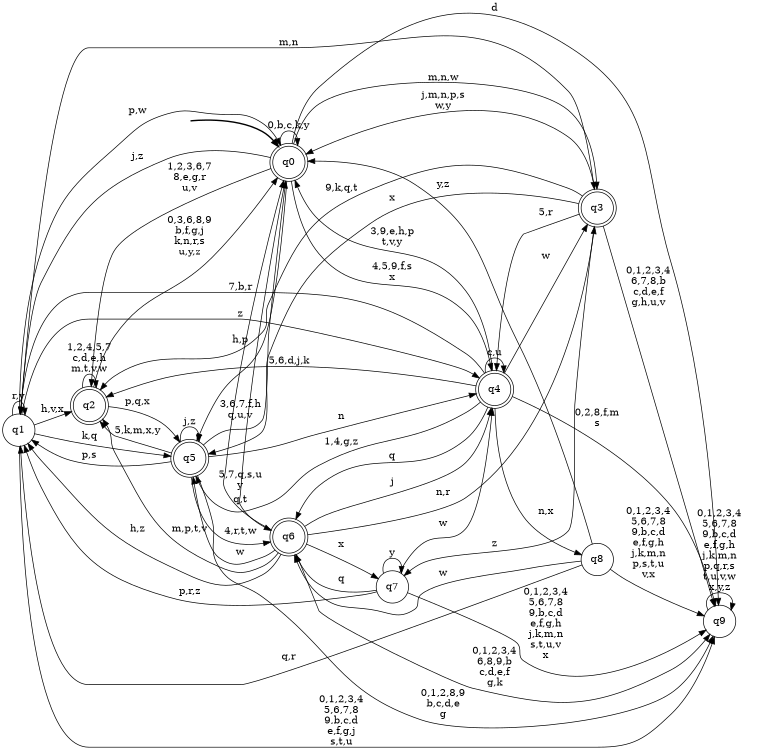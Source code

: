 digraph BlueStar {
__start0 [style = invis, shape = none, label = "", width = 0, height = 0];

rankdir=LR;
size="8,5";

s0 [style="rounded,filled", color="black", fillcolor="white" shape="doublecircle", label="q0"];
s1 [style="filled", color="black", fillcolor="white" shape="circle", label="q1"];
s2 [style="rounded,filled", color="black", fillcolor="white" shape="doublecircle", label="q2"];
s3 [style="rounded,filled", color="black", fillcolor="white" shape="doublecircle", label="q3"];
s4 [style="rounded,filled", color="black", fillcolor="white" shape="doublecircle", label="q4"];
s5 [style="rounded,filled", color="black", fillcolor="white" shape="doublecircle", label="q5"];
s6 [style="rounded,filled", color="black", fillcolor="white" shape="doublecircle", label="q6"];
s7 [style="filled", color="black", fillcolor="white" shape="circle", label="q7"];
s8 [style="filled", color="black", fillcolor="white" shape="circle", label="q8"];
s9 [style="filled", color="black", fillcolor="white" shape="circle", label="q9"];
subgraph cluster_main { 
	graph [pad=".75", ranksep="0.15", nodesep="0.15"];
	 style=invis; 
	__start0 -> s0 [penwidth=2];
}
s0 -> s0 [label="0,b,c,k,y"];
s0 -> s1 [label="j,z"];
s0 -> s2 [label="1,2,3,6,7\n8,e,g,r\nu,v"];
s0 -> s3 [label="m,n,w"];
s0 -> s4 [label="4,5,9,f,s\nx"];
s0 -> s5 [label="h,p"];
s0 -> s6 [label="q,t"];
s0 -> s9 [label="d"];
s1 -> s0 [label="p,w"];
s1 -> s1 [label="r,y"];
s1 -> s2 [label="h,v,x"];
s1 -> s3 [label="m,n"];
s1 -> s4 [label="z"];
s1 -> s5 [label="k,q"];
s1 -> s9 [label="0,1,2,3,4\n5,6,7,8\n9,b,c,d\ne,f,g,j\ns,t,u"];
s2 -> s0 [label="0,3,6,8,9\nb,f,g,j\nk,n,r,s\nu,y,z"];
s2 -> s2 [label="1,2,4,5,7\nc,d,e,h\nm,t,v,w"];
s2 -> s5 [label="p,q,x"];
s3 -> s0 [label="j,m,n,p,s\nw,y"];
s3 -> s2 [label="9,k,q,t"];
s3 -> s4 [label="5,r"];
s3 -> s5 [label="x"];
s3 -> s7 [label="z"];
s3 -> s9 [label="0,1,2,3,4\n6,7,8,b\nc,d,e,f\ng,h,u,v"];
s4 -> s0 [label="3,9,e,h,p\nt,v,y"];
s4 -> s1 [label="7,b,r"];
s4 -> s2 [label="5,6,d,j,k"];
s4 -> s3 [label="w"];
s4 -> s4 [label="c,u"];
s4 -> s5 [label="1,4,g,z"];
s4 -> s6 [label="q"];
s4 -> s8 [label="n,x"];
s4 -> s9 [label="0,2,8,f,m\ns"];
s5 -> s0 [label="3,6,7,f,h\nq,u,v"];
s5 -> s1 [label="p,s"];
s5 -> s2 [label="5,k,m,x,y"];
s5 -> s4 [label="n"];
s5 -> s5 [label="j,z"];
s5 -> s6 [label="4,r,t,w"];
s5 -> s9 [label="0,1,2,8,9\nb,c,d,e\ng"];
s6 -> s0 [label="5,7,q,s,u\ny"];
s6 -> s1 [label="h,z"];
s6 -> s2 [label="m,p,t,v"];
s6 -> s3 [label="n,r"];
s6 -> s4 [label="j"];
s6 -> s5 [label="w"];
s6 -> s7 [label="x"];
s6 -> s9 [label="0,1,2,3,4\n6,8,9,b\nc,d,e,f\ng,k"];
s7 -> s1 [label="p,r,z"];
s7 -> s4 [label="w"];
s7 -> s6 [label="q"];
s7 -> s7 [label="y"];
s7 -> s9 [label="0,1,2,3,4\n5,6,7,8\n9,b,c,d\ne,f,g,h\nj,k,m,n\ns,t,u,v\nx"];
s8 -> s0 [label="y,z"];
s8 -> s1 [label="q,r"];
s8 -> s6 [label="w"];
s8 -> s9 [label="0,1,2,3,4\n5,6,7,8\n9,b,c,d\ne,f,g,h\nj,k,m,n\np,s,t,u\nv,x"];
s9 -> s9 [label="0,1,2,3,4\n5,6,7,8\n9,b,c,d\ne,f,g,h\nj,k,m,n\np,q,r,s\nt,u,v,w\nx,y,z"];

}